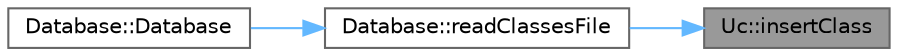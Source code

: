 digraph "Uc::insertClass"
{
 // LATEX_PDF_SIZE
  bgcolor="transparent";
  edge [fontname=Helvetica,fontsize=10,labelfontname=Helvetica,labelfontsize=10];
  node [fontname=Helvetica,fontsize=10,shape=box,height=0.2,width=0.4];
  rankdir="RL";
  Node1 [label="Uc::insertClass",height=0.2,width=0.4,color="gray40", fillcolor="grey60", style="filled", fontcolor="black",tooltip=" "];
  Node1 -> Node2 [dir="back",color="steelblue1",style="solid"];
  Node2 [label="Database::readClassesFile",height=0.2,width=0.4,color="grey40", fillcolor="white", style="filled",URL="$class_database.html#a3a5749e066bf9aaaa3a1def145600255",tooltip=" "];
  Node2 -> Node3 [dir="back",color="steelblue1",style="solid"];
  Node3 [label="Database::Database",height=0.2,width=0.4,color="grey40", fillcolor="white", style="filled",URL="$class_database.html#a4703c80e6969d33565ea340f768fdadf",tooltip=" "];
}
